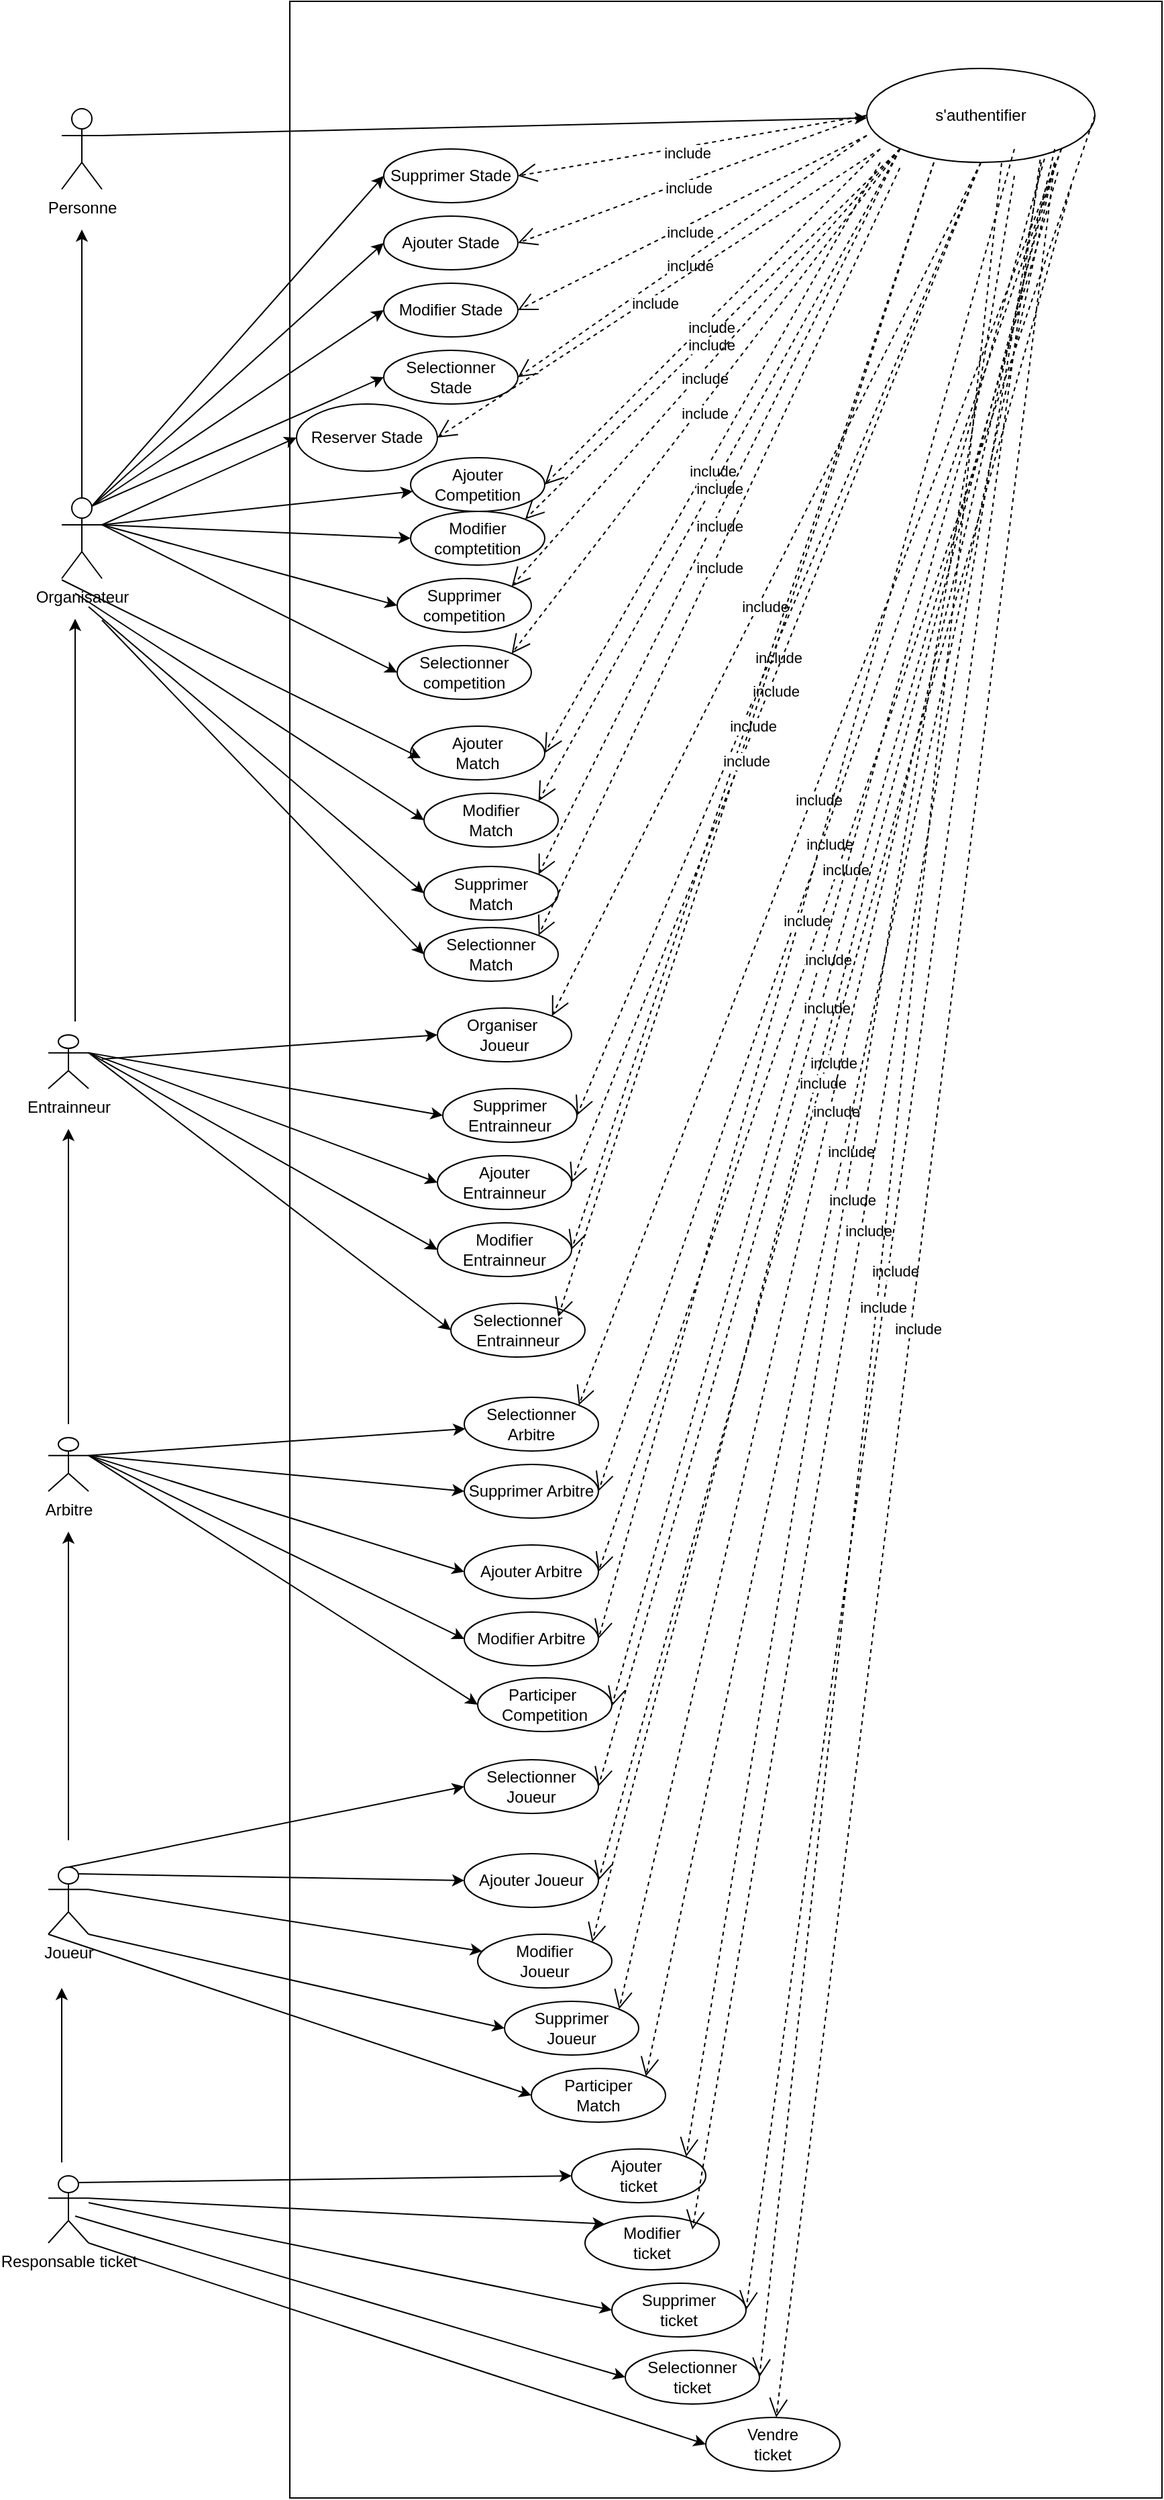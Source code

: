 <mxfile version="14.7.6" type="device"><diagram id="BFtwKaD_Shq4xfTnqnjO" name="Page-1"><mxGraphModel dx="1384" dy="1864" grid="1" gridSize="10" guides="1" tooltips="1" connect="1" arrows="1" fold="1" page="1" pageScale="1" pageWidth="827" pageHeight="1169" math="0" shadow="0"><root><mxCell id="0"/><mxCell id="1" parent="0"/><mxCell id="qmu4QBYKzHDOwjmACFGJ-2" value="" style="edgeStyle=orthogonalEdgeStyle;rounded=0;orthogonalLoop=1;jettySize=auto;html=1;" parent="1" edge="1"><mxGeometry relative="1" as="geometry"><mxPoint x="95" y="250" as="sourcePoint"/><mxPoint x="95" y="90" as="targetPoint"/><Array as="points"><mxPoint x="95" y="300"/><mxPoint x="95" y="300"/></Array></mxGeometry></mxCell><mxCell id="fmHfPRKof_HmlNa8m2_e-1" value="Personne&lt;br&gt;" style="shape=umlActor;verticalLabelPosition=bottom;verticalAlign=top;html=1;outlineConnect=0;" parent="1" vertex="1"><mxGeometry x="80" width="30" height="60" as="geometry"/></mxCell><mxCell id="fmHfPRKof_HmlNa8m2_e-6" value="" style="rounded=0;whiteSpace=wrap;html=1;" parent="1" vertex="1"><mxGeometry x="250" y="-80" width="650" height="1860" as="geometry"/></mxCell><mxCell id="fmHfPRKof_HmlNa8m2_e-7" value="" style="endArrow=classic;html=1;exitX=1;exitY=0.333;exitDx=0;exitDy=0;exitPerimeter=0;" parent="1" source="fmHfPRKof_HmlNa8m2_e-1" target="fmHfPRKof_HmlNa8m2_e-8" edge="1"><mxGeometry width="50" height="50" relative="1" as="geometry"><mxPoint x="440" y="500" as="sourcePoint"/><mxPoint x="490" y="450" as="targetPoint"/></mxGeometry></mxCell><mxCell id="fmHfPRKof_HmlNa8m2_e-8" value="s'authentifier" style="ellipse;whiteSpace=wrap;html=1;align=center;" parent="1" vertex="1"><mxGeometry x="680" y="-30" width="170" height="70" as="geometry"/></mxCell><mxCell id="qmu4QBYKzHDOwjmACFGJ-39" value="" style="edgeStyle=orthogonalEdgeStyle;rounded=0;orthogonalLoop=1;jettySize=auto;html=1;" parent="1" edge="1"><mxGeometry relative="1" as="geometry"><mxPoint x="90" y="680" as="sourcePoint"/><mxPoint x="90" y="380" as="targetPoint"/><Array as="points"><mxPoint x="90" y="680"/></Array></mxGeometry></mxCell><mxCell id="qmu4QBYKzHDOwjmACFGJ-1" value="Organisateur" style="shape=umlActor;verticalLabelPosition=bottom;verticalAlign=top;html=1;outlineConnect=0;" parent="1" vertex="1"><mxGeometry x="80" y="290" width="30" height="60" as="geometry"/></mxCell><mxCell id="qmu4QBYKzHDOwjmACFGJ-3" value="Ajouter Arbitre" style="ellipse;whiteSpace=wrap;html=1;align=center;" parent="1" vertex="1"><mxGeometry x="380" y="1070" width="100" height="40" as="geometry"/></mxCell><mxCell id="qmu4QBYKzHDOwjmACFGJ-4" value="Selectionner competition" style="ellipse;whiteSpace=wrap;html=1;align=center;" parent="1" vertex="1"><mxGeometry x="330" y="400" width="100" height="40" as="geometry"/></mxCell><mxCell id="qmu4QBYKzHDOwjmACFGJ-5" value="Supprimer competition" style="ellipse;whiteSpace=wrap;html=1;align=center;" parent="1" vertex="1"><mxGeometry x="330" y="350" width="100" height="40" as="geometry"/></mxCell><mxCell id="qmu4QBYKzHDOwjmACFGJ-6" value="Modifier comptetition" style="ellipse;whiteSpace=wrap;html=1;align=center;" parent="1" vertex="1"><mxGeometry x="340" y="300" width="100" height="40" as="geometry"/></mxCell><mxCell id="qmu4QBYKzHDOwjmACFGJ-7" value="Ajouter Competition" style="ellipse;whiteSpace=wrap;html=1;align=center;" parent="1" vertex="1"><mxGeometry x="340" y="260" width="100" height="40" as="geometry"/></mxCell><mxCell id="qmu4QBYKzHDOwjmACFGJ-8" value="" style="endArrow=classic;html=1;exitX=1;exitY=0.333;exitDx=0;exitDy=0;exitPerimeter=0;" parent="1" source="qmu4QBYKzHDOwjmACFGJ-1" target="qmu4QBYKzHDOwjmACFGJ-7" edge="1"><mxGeometry width="50" height="50" relative="1" as="geometry"><mxPoint x="390" y="290" as="sourcePoint"/><mxPoint x="440" y="240" as="targetPoint"/></mxGeometry></mxCell><mxCell id="qmu4QBYKzHDOwjmACFGJ-9" value="" style="endArrow=classic;html=1;exitX=1;exitY=0.333;exitDx=0;exitDy=0;exitPerimeter=0;entryX=0;entryY=0.5;entryDx=0;entryDy=0;" parent="1" source="qmu4QBYKzHDOwjmACFGJ-1" target="qmu4QBYKzHDOwjmACFGJ-6" edge="1"><mxGeometry width="50" height="50" relative="1" as="geometry"><mxPoint x="120" y="320" as="sourcePoint"/><mxPoint x="352.913" y="286.727" as="targetPoint"/></mxGeometry></mxCell><mxCell id="qmu4QBYKzHDOwjmACFGJ-10" value="" style="endArrow=classic;html=1;entryX=0;entryY=0.5;entryDx=0;entryDy=0;" parent="1" target="qmu4QBYKzHDOwjmACFGJ-5" edge="1"><mxGeometry width="50" height="50" relative="1" as="geometry"><mxPoint x="110" y="310" as="sourcePoint"/><mxPoint x="362.913" y="296.727" as="targetPoint"/></mxGeometry></mxCell><mxCell id="qmu4QBYKzHDOwjmACFGJ-11" value="" style="endArrow=classic;html=1;exitX=1;exitY=0.333;exitDx=0;exitDy=0;exitPerimeter=0;entryX=0;entryY=0.5;entryDx=0;entryDy=0;" parent="1" source="qmu4QBYKzHDOwjmACFGJ-1" target="qmu4QBYKzHDOwjmACFGJ-4" edge="1"><mxGeometry width="50" height="50" relative="1" as="geometry"><mxPoint x="140" y="340" as="sourcePoint"/><mxPoint x="372.913" y="306.727" as="targetPoint"/></mxGeometry></mxCell><mxCell id="qmu4QBYKzHDOwjmACFGJ-12" value="Selectionner&lt;br&gt;Arbitre" style="ellipse;whiteSpace=wrap;html=1;align=center;" parent="1" vertex="1"><mxGeometry x="380" y="960" width="100" height="40" as="geometry"/></mxCell><mxCell id="qmu4QBYKzHDOwjmACFGJ-13" value="Supprimer Arbitre" style="ellipse;whiteSpace=wrap;html=1;align=center;" parent="1" vertex="1"><mxGeometry x="380" y="1010" width="100" height="40" as="geometry"/></mxCell><mxCell id="qmu4QBYKzHDOwjmACFGJ-14" value="Modifier Arbitre" style="ellipse;whiteSpace=wrap;html=1;align=center;" parent="1" vertex="1"><mxGeometry x="380" y="1120" width="100" height="40" as="geometry"/></mxCell><mxCell id="qmu4QBYKzHDOwjmACFGJ-19" value="Ajouter&lt;br&gt;Match" style="ellipse;whiteSpace=wrap;html=1;align=center;" parent="1" vertex="1"><mxGeometry x="340" y="460" width="100" height="40" as="geometry"/></mxCell><mxCell id="qmu4QBYKzHDOwjmACFGJ-20" value="Selectionner&lt;br&gt;Match" style="ellipse;whiteSpace=wrap;html=1;align=center;" parent="1" vertex="1"><mxGeometry x="350" y="610" width="100" height="40" as="geometry"/></mxCell><mxCell id="qmu4QBYKzHDOwjmACFGJ-21" value="Modifier&lt;br&gt;Match" style="ellipse;whiteSpace=wrap;html=1;align=center;" parent="1" vertex="1"><mxGeometry x="350" y="510" width="100" height="40" as="geometry"/></mxCell><mxCell id="qmu4QBYKzHDOwjmACFGJ-22" value="Supprimer&lt;br&gt;Match" style="ellipse;whiteSpace=wrap;html=1;align=center;" parent="1" vertex="1"><mxGeometry x="350" y="564.5" width="100" height="40" as="geometry"/></mxCell><mxCell id="qmu4QBYKzHDOwjmACFGJ-23" value="" style="endArrow=classic;html=1;entryX=0.076;entryY=0.595;entryDx=0;entryDy=0;entryPerimeter=0;" parent="1" target="qmu4QBYKzHDOwjmACFGJ-19" edge="1"><mxGeometry width="50" height="50" relative="1" as="geometry"><mxPoint x="80" y="351" as="sourcePoint"/><mxPoint x="333.6" y="647.4" as="targetPoint"/></mxGeometry></mxCell><mxCell id="qmu4QBYKzHDOwjmACFGJ-27" value="" style="endArrow=classic;html=1;entryX=0;entryY=0.5;entryDx=0;entryDy=0;" parent="1" target="qmu4QBYKzHDOwjmACFGJ-21" edge="1"><mxGeometry width="50" height="50" relative="1" as="geometry"><mxPoint x="90" y="361" as="sourcePoint"/><mxPoint x="320" y="790" as="targetPoint"/></mxGeometry></mxCell><mxCell id="qmu4QBYKzHDOwjmACFGJ-28" value="" style="endArrow=classic;html=1;entryX=0;entryY=0.5;entryDx=0;entryDy=0;" parent="1" target="qmu4QBYKzHDOwjmACFGJ-22" edge="1"><mxGeometry width="50" height="50" relative="1" as="geometry"><mxPoint x="100" y="371" as="sourcePoint"/><mxPoint x="330" y="800" as="targetPoint"/></mxGeometry></mxCell><mxCell id="qmu4QBYKzHDOwjmACFGJ-29" value="Ajouter Stade" style="ellipse;whiteSpace=wrap;html=1;align=center;" parent="1" vertex="1"><mxGeometry x="320" y="80" width="100" height="40" as="geometry"/></mxCell><mxCell id="qmu4QBYKzHDOwjmACFGJ-30" value="Supprimer Stade" style="ellipse;whiteSpace=wrap;html=1;align=center;" parent="1" vertex="1"><mxGeometry x="320" y="30" width="100" height="40" as="geometry"/></mxCell><mxCell id="qmu4QBYKzHDOwjmACFGJ-31" value="Modifier Stade" style="ellipse;whiteSpace=wrap;html=1;align=center;" parent="1" vertex="1"><mxGeometry x="320" y="130" width="100" height="40" as="geometry"/></mxCell><mxCell id="qmu4QBYKzHDOwjmACFGJ-32" value="Selectionner&lt;br&gt;Stade" style="ellipse;whiteSpace=wrap;html=1;align=center;" parent="1" vertex="1"><mxGeometry x="320" y="180" width="100" height="40" as="geometry"/></mxCell><mxCell id="qmu4QBYKzHDOwjmACFGJ-33" value="" style="endArrow=classic;html=1;exitX=0.75;exitY=0.1;exitDx=0;exitDy=0;exitPerimeter=0;entryX=0;entryY=0.5;entryDx=0;entryDy=0;" parent="1" source="qmu4QBYKzHDOwjmACFGJ-1" target="qmu4QBYKzHDOwjmACFGJ-30" edge="1"><mxGeometry width="50" height="50" relative="1" as="geometry"><mxPoint x="390" y="280" as="sourcePoint"/><mxPoint x="440" y="230" as="targetPoint"/></mxGeometry></mxCell><mxCell id="qmu4QBYKzHDOwjmACFGJ-34" value="" style="endArrow=classic;html=1;exitX=0.75;exitY=0.1;exitDx=0;exitDy=0;exitPerimeter=0;entryX=0;entryY=0.5;entryDx=0;entryDy=0;" parent="1" source="qmu4QBYKzHDOwjmACFGJ-1" target="qmu4QBYKzHDOwjmACFGJ-29" edge="1"><mxGeometry width="50" height="50" relative="1" as="geometry"><mxPoint x="390" y="280" as="sourcePoint"/><mxPoint x="440" y="230" as="targetPoint"/></mxGeometry></mxCell><mxCell id="qmu4QBYKzHDOwjmACFGJ-36" value="" style="endArrow=classic;html=1;exitX=0.75;exitY=0.1;exitDx=0;exitDy=0;exitPerimeter=0;" parent="1" source="qmu4QBYKzHDOwjmACFGJ-1" edge="1"><mxGeometry width="50" height="50" relative="1" as="geometry"><mxPoint x="390" y="280" as="sourcePoint"/><mxPoint x="320" y="150" as="targetPoint"/></mxGeometry></mxCell><mxCell id="qmu4QBYKzHDOwjmACFGJ-37" value="" style="endArrow=classic;html=1;exitX=0.75;exitY=0.1;exitDx=0;exitDy=0;exitPerimeter=0;entryX=0;entryY=0.5;entryDx=0;entryDy=0;" parent="1" source="qmu4QBYKzHDOwjmACFGJ-1" target="qmu4QBYKzHDOwjmACFGJ-32" edge="1"><mxGeometry width="50" height="50" relative="1" as="geometry"><mxPoint x="390" y="280" as="sourcePoint"/><mxPoint x="440" y="230" as="targetPoint"/></mxGeometry></mxCell><mxCell id="qmu4QBYKzHDOwjmACFGJ-52" value="" style="edgeStyle=orthogonalEdgeStyle;rounded=0;orthogonalLoop=1;jettySize=auto;html=1;" parent="1" edge="1"><mxGeometry relative="1" as="geometry"><mxPoint x="85" y="980" as="sourcePoint"/><mxPoint x="85" y="760" as="targetPoint"/><Array as="points"><mxPoint x="85" y="760"/><mxPoint x="85" y="760"/></Array></mxGeometry></mxCell><mxCell id="qmu4QBYKzHDOwjmACFGJ-38" value="Entrainneur&lt;br&gt;" style="shape=umlActor;verticalLabelPosition=bottom;verticalAlign=top;html=1;outlineConnect=0;" parent="1" vertex="1"><mxGeometry x="70" y="690" width="30" height="40" as="geometry"/></mxCell><mxCell id="qmu4QBYKzHDOwjmACFGJ-40" value="Supprimer&lt;br&gt;Entrainneur" style="ellipse;whiteSpace=wrap;html=1;align=center;" parent="1" vertex="1"><mxGeometry x="364" y="730" width="100" height="40" as="geometry"/></mxCell><mxCell id="qmu4QBYKzHDOwjmACFGJ-41" value="Ajouter&lt;br&gt;Entrainneur" style="ellipse;whiteSpace=wrap;html=1;align=center;" parent="1" vertex="1"><mxGeometry x="360" y="780" width="100" height="40" as="geometry"/></mxCell><mxCell id="qmu4QBYKzHDOwjmACFGJ-42" value="Modifier&lt;br&gt;Entrainneur" style="ellipse;whiteSpace=wrap;html=1;align=center;" parent="1" vertex="1"><mxGeometry x="360" y="830" width="100" height="40" as="geometry"/></mxCell><mxCell id="qmu4QBYKzHDOwjmACFGJ-43" value="Selectionner&lt;br&gt;Entrainneur" style="ellipse;whiteSpace=wrap;html=1;align=center;" parent="1" vertex="1"><mxGeometry x="370" y="890" width="100" height="40" as="geometry"/></mxCell><mxCell id="qmu4QBYKzHDOwjmACFGJ-44" value="" style="endArrow=classic;html=1;exitX=1;exitY=0.333;exitDx=0;exitDy=0;exitPerimeter=0;entryX=0;entryY=0.5;entryDx=0;entryDy=0;" parent="1" source="qmu4QBYKzHDOwjmACFGJ-38" target="qmu4QBYKzHDOwjmACFGJ-40" edge="1"><mxGeometry width="50" height="50" relative="1" as="geometry"><mxPoint x="390" y="940" as="sourcePoint"/><mxPoint x="440" y="890" as="targetPoint"/></mxGeometry></mxCell><mxCell id="qmu4QBYKzHDOwjmACFGJ-45" value="" style="endArrow=classic;html=1;exitX=1;exitY=0.333;exitDx=0;exitDy=0;exitPerimeter=0;entryX=0;entryY=0.5;entryDx=0;entryDy=0;" parent="1" source="qmu4QBYKzHDOwjmACFGJ-38" target="qmu4QBYKzHDOwjmACFGJ-41" edge="1"><mxGeometry width="50" height="50" relative="1" as="geometry"><mxPoint x="390" y="940" as="sourcePoint"/><mxPoint x="440" y="890" as="targetPoint"/></mxGeometry></mxCell><mxCell id="qmu4QBYKzHDOwjmACFGJ-46" value="" style="endArrow=classic;html=1;exitX=1;exitY=0.333;exitDx=0;exitDy=0;exitPerimeter=0;entryX=0;entryY=0.5;entryDx=0;entryDy=0;" parent="1" source="qmu4QBYKzHDOwjmACFGJ-38" target="qmu4QBYKzHDOwjmACFGJ-42" edge="1"><mxGeometry width="50" height="50" relative="1" as="geometry"><mxPoint x="390" y="940" as="sourcePoint"/><mxPoint x="440" y="890" as="targetPoint"/></mxGeometry></mxCell><mxCell id="qmu4QBYKzHDOwjmACFGJ-47" value="" style="endArrow=classic;html=1;entryX=0;entryY=0.5;entryDx=0;entryDy=0;exitX=1;exitY=0.333;exitDx=0;exitDy=0;exitPerimeter=0;" parent="1" source="qmu4QBYKzHDOwjmACFGJ-38" target="qmu4QBYKzHDOwjmACFGJ-43" edge="1"><mxGeometry width="50" height="50" relative="1" as="geometry"><mxPoint x="390" y="940" as="sourcePoint"/><mxPoint x="440" y="890" as="targetPoint"/></mxGeometry></mxCell><mxCell id="qmu4QBYKzHDOwjmACFGJ-50" value="" style="endArrow=classic;html=1;entryX=0;entryY=0.5;entryDx=0;entryDy=0;" parent="1" target="qmu4QBYKzHDOwjmACFGJ-20" edge="1"><mxGeometry width="50" height="50" relative="1" as="geometry"><mxPoint x="110" y="381" as="sourcePoint"/><mxPoint x="324" y="595" as="targetPoint"/></mxGeometry></mxCell><mxCell id="qmu4QBYKzHDOwjmACFGJ-62" value="" style="edgeStyle=orthogonalEdgeStyle;rounded=0;orthogonalLoop=1;jettySize=auto;html=1;" parent="1" edge="1"><mxGeometry relative="1" as="geometry"><mxPoint x="85" y="1290" as="sourcePoint"/><mxPoint x="85" y="1060" as="targetPoint"/><Array as="points"><mxPoint x="85" y="1130"/><mxPoint x="85" y="1130"/></Array></mxGeometry></mxCell><mxCell id="qmu4QBYKzHDOwjmACFGJ-51" value="Arbitre" style="shape=umlActor;verticalLabelPosition=bottom;verticalAlign=top;html=1;outlineConnect=0;" parent="1" vertex="1"><mxGeometry x="70" y="990" width="30" height="40" as="geometry"/></mxCell><mxCell id="qmu4QBYKzHDOwjmACFGJ-53" value="Participer&amp;nbsp;&lt;br&gt;Competition" style="ellipse;whiteSpace=wrap;html=1;align=center;" parent="1" vertex="1"><mxGeometry x="390" y="1169" width="100" height="40" as="geometry"/></mxCell><mxCell id="qmu4QBYKzHDOwjmACFGJ-54" value="" style="endArrow=classic;html=1;exitX=1;exitY=0.333;exitDx=0;exitDy=0;exitPerimeter=0;" parent="1" source="qmu4QBYKzHDOwjmACFGJ-51" target="qmu4QBYKzHDOwjmACFGJ-12" edge="1"><mxGeometry width="50" height="50" relative="1" as="geometry"><mxPoint x="390" y="1010" as="sourcePoint"/><mxPoint x="280" y="980" as="targetPoint"/></mxGeometry></mxCell><mxCell id="qmu4QBYKzHDOwjmACFGJ-55" value="" style="endArrow=classic;html=1;exitX=1;exitY=0.333;exitDx=0;exitDy=0;exitPerimeter=0;entryX=0;entryY=0.5;entryDx=0;entryDy=0;" parent="1" source="qmu4QBYKzHDOwjmACFGJ-51" target="qmu4QBYKzHDOwjmACFGJ-13" edge="1"><mxGeometry width="50" height="50" relative="1" as="geometry"><mxPoint x="390" y="1010" as="sourcePoint"/><mxPoint x="440" y="960" as="targetPoint"/></mxGeometry></mxCell><mxCell id="qmu4QBYKzHDOwjmACFGJ-56" value="" style="endArrow=classic;html=1;exitX=1;exitY=0.333;exitDx=0;exitDy=0;exitPerimeter=0;entryX=0;entryY=0.5;entryDx=0;entryDy=0;" parent="1" source="qmu4QBYKzHDOwjmACFGJ-51" target="qmu4QBYKzHDOwjmACFGJ-3" edge="1"><mxGeometry width="50" height="50" relative="1" as="geometry"><mxPoint x="390" y="1010" as="sourcePoint"/><mxPoint x="440" y="960" as="targetPoint"/></mxGeometry></mxCell><mxCell id="qmu4QBYKzHDOwjmACFGJ-57" value="" style="endArrow=classic;html=1;exitX=1;exitY=0.333;exitDx=0;exitDy=0;exitPerimeter=0;entryX=0;entryY=0.5;entryDx=0;entryDy=0;" parent="1" source="qmu4QBYKzHDOwjmACFGJ-51" target="qmu4QBYKzHDOwjmACFGJ-14" edge="1"><mxGeometry width="50" height="50" relative="1" as="geometry"><mxPoint x="390" y="1010" as="sourcePoint"/><mxPoint x="440" y="960" as="targetPoint"/></mxGeometry></mxCell><mxCell id="qmu4QBYKzHDOwjmACFGJ-58" value="" style="endArrow=classic;html=1;exitX=1;exitY=0.333;exitDx=0;exitDy=0;exitPerimeter=0;entryX=0;entryY=0.5;entryDx=0;entryDy=0;" parent="1" source="qmu4QBYKzHDOwjmACFGJ-51" target="qmu4QBYKzHDOwjmACFGJ-53" edge="1"><mxGeometry width="50" height="50" relative="1" as="geometry"><mxPoint x="390" y="1010" as="sourcePoint"/><mxPoint x="270" y="1180" as="targetPoint"/></mxGeometry></mxCell><mxCell id="qmu4QBYKzHDOwjmACFGJ-59" value="Organiser&amp;nbsp;&lt;br&gt;Joueur" style="ellipse;whiteSpace=wrap;html=1;align=center;" parent="1" vertex="1"><mxGeometry x="360" y="670" width="100" height="40" as="geometry"/></mxCell><mxCell id="qmu4QBYKzHDOwjmACFGJ-60" value="" style="endArrow=classic;html=1;entryX=0;entryY=0.5;entryDx=0;entryDy=0;" parent="1" target="qmu4QBYKzHDOwjmACFGJ-59" edge="1"><mxGeometry width="50" height="50" relative="1" as="geometry"><mxPoint x="110" y="708" as="sourcePoint"/><mxPoint x="440" y="760" as="targetPoint"/></mxGeometry></mxCell><mxCell id="qmu4QBYKzHDOwjmACFGJ-75" value="" style="edgeStyle=orthogonalEdgeStyle;rounded=0;orthogonalLoop=1;jettySize=auto;html=1;" parent="1" edge="1"><mxGeometry relative="1" as="geometry"><mxPoint x="80" y="1530" as="sourcePoint"/><mxPoint x="80" y="1400" as="targetPoint"/><Array as="points"><mxPoint x="80" y="1460"/><mxPoint x="80" y="1460"/></Array></mxGeometry></mxCell><mxCell id="qmu4QBYKzHDOwjmACFGJ-61" value="Joueur" style="shape=umlActor;verticalLabelPosition=bottom;verticalAlign=top;html=1;outlineConnect=0;" parent="1" vertex="1"><mxGeometry x="70" y="1310" width="30" height="50" as="geometry"/></mxCell><mxCell id="qmu4QBYKzHDOwjmACFGJ-63" value="Selectionner Joueur" style="ellipse;whiteSpace=wrap;html=1;align=center;" parent="1" vertex="1"><mxGeometry x="380" y="1230" width="100" height="40" as="geometry"/></mxCell><mxCell id="qmu4QBYKzHDOwjmACFGJ-64" value="Ajouter Joueur" style="ellipse;whiteSpace=wrap;html=1;align=center;" parent="1" vertex="1"><mxGeometry x="380" y="1300" width="100" height="40" as="geometry"/></mxCell><mxCell id="qmu4QBYKzHDOwjmACFGJ-65" value="Modifier&lt;br&gt;Joueur" style="ellipse;whiteSpace=wrap;html=1;align=center;" parent="1" vertex="1"><mxGeometry x="390" y="1360" width="100" height="40" as="geometry"/></mxCell><mxCell id="qmu4QBYKzHDOwjmACFGJ-66" value="Supprimer&lt;br&gt;Joueur" style="ellipse;whiteSpace=wrap;html=1;align=center;" parent="1" vertex="1"><mxGeometry x="410" y="1410" width="100" height="40" as="geometry"/></mxCell><mxCell id="qmu4QBYKzHDOwjmACFGJ-67" value="Participer&lt;br&gt;Match" style="ellipse;whiteSpace=wrap;html=1;align=center;" parent="1" vertex="1"><mxGeometry x="430" y="1460" width="100" height="40" as="geometry"/></mxCell><mxCell id="qmu4QBYKzHDOwjmACFGJ-68" value="" style="endArrow=classic;html=1;exitX=0.5;exitY=0;exitDx=0;exitDy=0;exitPerimeter=0;entryX=0;entryY=0.5;entryDx=0;entryDy=0;" parent="1" source="qmu4QBYKzHDOwjmACFGJ-61" target="qmu4QBYKzHDOwjmACFGJ-63" edge="1"><mxGeometry width="50" height="50" relative="1" as="geometry"><mxPoint x="390" y="1240" as="sourcePoint"/><mxPoint x="440" y="1190" as="targetPoint"/></mxGeometry></mxCell><mxCell id="qmu4QBYKzHDOwjmACFGJ-69" value="" style="endArrow=classic;html=1;exitX=0.75;exitY=0.1;exitDx=0;exitDy=0;exitPerimeter=0;entryX=0;entryY=0.5;entryDx=0;entryDy=0;" parent="1" source="qmu4QBYKzHDOwjmACFGJ-61" target="qmu4QBYKzHDOwjmACFGJ-64" edge="1"><mxGeometry width="50" height="50" relative="1" as="geometry"><mxPoint x="390" y="1240" as="sourcePoint"/><mxPoint x="440" y="1190" as="targetPoint"/></mxGeometry></mxCell><mxCell id="qmu4QBYKzHDOwjmACFGJ-70" value="" style="endArrow=classic;html=1;exitX=1;exitY=0.333;exitDx=0;exitDy=0;exitPerimeter=0;" parent="1" source="qmu4QBYKzHDOwjmACFGJ-61" target="qmu4QBYKzHDOwjmACFGJ-65" edge="1"><mxGeometry width="50" height="50" relative="1" as="geometry"><mxPoint x="390" y="1240" as="sourcePoint"/><mxPoint x="440" y="1190" as="targetPoint"/></mxGeometry></mxCell><mxCell id="qmu4QBYKzHDOwjmACFGJ-71" value="" style="endArrow=classic;html=1;exitX=1;exitY=1;exitDx=0;exitDy=0;exitPerimeter=0;entryX=0;entryY=0.5;entryDx=0;entryDy=0;" parent="1" source="qmu4QBYKzHDOwjmACFGJ-61" target="qmu4QBYKzHDOwjmACFGJ-66" edge="1"><mxGeometry width="50" height="50" relative="1" as="geometry"><mxPoint x="390" y="1240" as="sourcePoint"/><mxPoint x="440" y="1190" as="targetPoint"/></mxGeometry></mxCell><mxCell id="qmu4QBYKzHDOwjmACFGJ-72" value="" style="endArrow=classic;html=1;exitX=0;exitY=1;exitDx=0;exitDy=0;exitPerimeter=0;entryX=0;entryY=0.5;entryDx=0;entryDy=0;" parent="1" source="qmu4QBYKzHDOwjmACFGJ-61" target="qmu4QBYKzHDOwjmACFGJ-67" edge="1"><mxGeometry width="50" height="50" relative="1" as="geometry"><mxPoint x="390" y="1240" as="sourcePoint"/><mxPoint x="440" y="1190" as="targetPoint"/></mxGeometry></mxCell><mxCell id="qmu4QBYKzHDOwjmACFGJ-74" value="Responsable ticket" style="shape=umlActor;verticalLabelPosition=bottom;verticalAlign=top;html=1;outlineConnect=0;" parent="1" vertex="1"><mxGeometry x="70" y="1540" width="30" height="50" as="geometry"/></mxCell><mxCell id="qmu4QBYKzHDOwjmACFGJ-76" value="Ajouter&amp;nbsp;&lt;br&gt;ticket" style="ellipse;whiteSpace=wrap;html=1;align=center;" parent="1" vertex="1"><mxGeometry x="460" y="1520" width="100" height="40" as="geometry"/></mxCell><mxCell id="qmu4QBYKzHDOwjmACFGJ-77" value="Selectionner&lt;br&gt;ticket" style="ellipse;whiteSpace=wrap;html=1;align=center;" parent="1" vertex="1"><mxGeometry x="500" y="1670" width="100" height="40" as="geometry"/></mxCell><mxCell id="qmu4QBYKzHDOwjmACFGJ-78" value="Modifier&lt;br&gt;ticket" style="ellipse;whiteSpace=wrap;html=1;align=center;" parent="1" vertex="1"><mxGeometry x="470" y="1570" width="100" height="40" as="geometry"/></mxCell><mxCell id="qmu4QBYKzHDOwjmACFGJ-79" value="Supprimer&lt;br&gt;ticket" style="ellipse;whiteSpace=wrap;html=1;align=center;" parent="1" vertex="1"><mxGeometry x="490" y="1620" width="100" height="40" as="geometry"/></mxCell><mxCell id="qmu4QBYKzHDOwjmACFGJ-80" value="Vendre&lt;br&gt;ticket" style="ellipse;whiteSpace=wrap;html=1;align=center;" parent="1" vertex="1"><mxGeometry x="560" y="1720" width="100" height="40" as="geometry"/></mxCell><mxCell id="qmu4QBYKzHDOwjmACFGJ-81" value="" style="endArrow=classic;html=1;exitX=1;exitY=0.333;exitDx=0;exitDy=0;exitPerimeter=0;entryX=0;entryY=0;entryDx=0;entryDy=0;" parent="1" source="qmu4QBYKzHDOwjmACFGJ-74" target="qmu4QBYKzHDOwjmACFGJ-78" edge="1"><mxGeometry width="50" height="50" relative="1" as="geometry"><mxPoint x="390" y="1640" as="sourcePoint"/><mxPoint x="440" y="1590" as="targetPoint"/></mxGeometry></mxCell><mxCell id="qmu4QBYKzHDOwjmACFGJ-82" value="" style="endArrow=classic;html=1;entryX=0;entryY=0.5;entryDx=0;entryDy=0;" parent="1" target="qmu4QBYKzHDOwjmACFGJ-79" edge="1"><mxGeometry width="50" height="50" relative="1" as="geometry"><mxPoint x="100" y="1560" as="sourcePoint"/><mxPoint x="440" y="1590" as="targetPoint"/></mxGeometry></mxCell><mxCell id="qmu4QBYKzHDOwjmACFGJ-83" value="" style="endArrow=classic;html=1;entryX=0;entryY=0.5;entryDx=0;entryDy=0;" parent="1" target="qmu4QBYKzHDOwjmACFGJ-77" edge="1"><mxGeometry width="50" height="50" relative="1" as="geometry"><mxPoint x="90" y="1570" as="sourcePoint"/><mxPoint x="440" y="1590" as="targetPoint"/></mxGeometry></mxCell><mxCell id="qmu4QBYKzHDOwjmACFGJ-84" value="" style="endArrow=classic;html=1;exitX=1;exitY=1;exitDx=0;exitDy=0;exitPerimeter=0;entryX=0;entryY=0.5;entryDx=0;entryDy=0;" parent="1" source="qmu4QBYKzHDOwjmACFGJ-74" target="qmu4QBYKzHDOwjmACFGJ-80" edge="1"><mxGeometry width="50" height="50" relative="1" as="geometry"><mxPoint x="390" y="1640" as="sourcePoint"/><mxPoint x="440" y="1590" as="targetPoint"/></mxGeometry></mxCell><mxCell id="qmu4QBYKzHDOwjmACFGJ-85" value="include" style="endArrow=open;endSize=12;dashed=1;html=1;exitX=0;exitY=0.5;exitDx=0;exitDy=0;entryX=1;entryY=0.5;entryDx=0;entryDy=0;" parent="1" source="fmHfPRKof_HmlNa8m2_e-8" target="qmu4QBYKzHDOwjmACFGJ-30" edge="1"><mxGeometry x="0.033" y="5" width="160" relative="1" as="geometry"><mxPoint x="620" y="49.5" as="sourcePoint"/><mxPoint x="780" y="49.5" as="targetPoint"/><mxPoint as="offset"/></mxGeometry></mxCell><mxCell id="qmu4QBYKzHDOwjmACFGJ-86" value="include" style="endArrow=open;endSize=12;dashed=1;html=1;exitX=0;exitY=0.5;exitDx=0;exitDy=0;entryX=1;entryY=0.5;entryDx=0;entryDy=0;" parent="1" source="fmHfPRKof_HmlNa8m2_e-8" target="qmu4QBYKzHDOwjmACFGJ-29" edge="1"><mxGeometry x="0.033" y="5" width="160" relative="1" as="geometry"><mxPoint x="740" y="50" as="sourcePoint"/><mxPoint x="430" y="60" as="targetPoint"/><mxPoint as="offset"/></mxGeometry></mxCell><mxCell id="qmu4QBYKzHDOwjmACFGJ-87" value="include" style="endArrow=open;endSize=12;dashed=1;html=1;entryX=1;entryY=0.5;entryDx=0;entryDy=0;" parent="1" target="qmu4QBYKzHDOwjmACFGJ-31" edge="1"><mxGeometry x="0.033" y="5" width="160" relative="1" as="geometry"><mxPoint x="680" y="20" as="sourcePoint"/><mxPoint x="430" y="110" as="targetPoint"/><mxPoint as="offset"/></mxGeometry></mxCell><mxCell id="qmu4QBYKzHDOwjmACFGJ-88" value="include" style="endArrow=open;endSize=12;dashed=1;html=1;entryX=1;entryY=0.5;entryDx=0;entryDy=0;" parent="1" target="qmu4QBYKzHDOwjmACFGJ-32" edge="1"><mxGeometry x="0.033" y="5" width="160" relative="1" as="geometry"><mxPoint x="680" y="20" as="sourcePoint"/><mxPoint x="430" y="160" as="targetPoint"/><mxPoint as="offset"/></mxGeometry></mxCell><mxCell id="qmu4QBYKzHDOwjmACFGJ-89" value="include" style="endArrow=open;endSize=12;dashed=1;html=1;entryX=1;entryY=0.5;entryDx=0;entryDy=0;" parent="1" target="qmu4QBYKzHDOwjmACFGJ-7" edge="1"><mxGeometry x="0.033" y="5" width="160" relative="1" as="geometry"><mxPoint x="690" y="30" as="sourcePoint"/><mxPoint x="430" y="210" as="targetPoint"/><mxPoint as="offset"/></mxGeometry></mxCell><mxCell id="qmu4QBYKzHDOwjmACFGJ-90" value="include" style="endArrow=open;endSize=12;dashed=1;html=1;exitX=0;exitY=1;exitDx=0;exitDy=0;entryX=1;entryY=0;entryDx=0;entryDy=0;" parent="1" source="fmHfPRKof_HmlNa8m2_e-8" target="qmu4QBYKzHDOwjmACFGJ-6" edge="1"><mxGeometry x="0.033" y="5" width="160" relative="1" as="geometry"><mxPoint x="700" y="40" as="sourcePoint"/><mxPoint x="460" y="320" as="targetPoint"/><mxPoint as="offset"/></mxGeometry></mxCell><mxCell id="qmu4QBYKzHDOwjmACFGJ-91" value="include" style="endArrow=open;endSize=12;dashed=1;html=1;exitX=0;exitY=1;exitDx=0;exitDy=0;entryX=1;entryY=0;entryDx=0;entryDy=0;" parent="1" source="fmHfPRKof_HmlNa8m2_e-8" target="qmu4QBYKzHDOwjmACFGJ-5" edge="1"><mxGeometry x="0.033" y="5" width="160" relative="1" as="geometry"><mxPoint x="704.645" y="44.142" as="sourcePoint"/><mxPoint x="435.355" y="315.858" as="targetPoint"/><mxPoint as="offset"/></mxGeometry></mxCell><mxCell id="qmu4QBYKzHDOwjmACFGJ-92" value="include" style="endArrow=open;endSize=12;dashed=1;html=1;entryX=1;entryY=0;entryDx=0;entryDy=0;exitX=0;exitY=1;exitDx=0;exitDy=0;" parent="1" source="fmHfPRKof_HmlNa8m2_e-8" target="qmu4QBYKzHDOwjmACFGJ-4" edge="1"><mxGeometry x="0.033" y="5" width="160" relative="1" as="geometry"><mxPoint x="705" y="44" as="sourcePoint"/><mxPoint x="425.355" y="365.858" as="targetPoint"/><mxPoint as="offset"/></mxGeometry></mxCell><mxCell id="qmu4QBYKzHDOwjmACFGJ-93" value="include" style="endArrow=open;endSize=12;dashed=1;html=1;entryX=1;entryY=0.5;entryDx=0;entryDy=0;" parent="1" target="qmu4QBYKzHDOwjmACFGJ-19" edge="1"><mxGeometry x="0.033" y="5" width="160" relative="1" as="geometry"><mxPoint x="690" y="40" as="sourcePoint"/><mxPoint x="425.355" y="415.858" as="targetPoint"/><mxPoint as="offset"/></mxGeometry></mxCell><mxCell id="qmu4QBYKzHDOwjmACFGJ-94" value="include" style="endArrow=open;endSize=12;dashed=1;html=1;entryX=1;entryY=0;entryDx=0;entryDy=0;exitX=0;exitY=1;exitDx=0;exitDy=0;" parent="1" source="fmHfPRKof_HmlNa8m2_e-8" target="qmu4QBYKzHDOwjmACFGJ-21" edge="1"><mxGeometry x="0.033" y="5" width="160" relative="1" as="geometry"><mxPoint x="700" y="50" as="sourcePoint"/><mxPoint x="450" y="490" as="targetPoint"/><mxPoint as="offset"/></mxGeometry></mxCell><mxCell id="qmu4QBYKzHDOwjmACFGJ-95" value="include" style="endArrow=open;endSize=12;dashed=1;html=1;entryX=1;entryY=0;entryDx=0;entryDy=0;exitX=0;exitY=1;exitDx=0;exitDy=0;" parent="1" source="fmHfPRKof_HmlNa8m2_e-8" target="qmu4QBYKzHDOwjmACFGJ-22" edge="1"><mxGeometry x="0.033" y="5" width="160" relative="1" as="geometry"><mxPoint x="704.645" y="44.142" as="sourcePoint"/><mxPoint x="445.355" y="525.858" as="targetPoint"/><mxPoint as="offset"/></mxGeometry></mxCell><mxCell id="qmu4QBYKzHDOwjmACFGJ-96" value="include" style="endArrow=open;endSize=12;dashed=1;html=1;entryX=1;entryY=0;entryDx=0;entryDy=0;exitX=0;exitY=1;exitDx=0;exitDy=0;" parent="1" target="qmu4QBYKzHDOwjmACFGJ-20" edge="1"><mxGeometry x="0.033" y="5" width="160" relative="1" as="geometry"><mxPoint x="704.645" y="44.142" as="sourcePoint"/><mxPoint x="445.355" y="580.358" as="targetPoint"/><mxPoint as="offset"/></mxGeometry></mxCell><mxCell id="qmu4QBYKzHDOwjmACFGJ-97" value="include" style="endArrow=open;endSize=12;dashed=1;html=1;entryX=1;entryY=0;entryDx=0;entryDy=0;exitX=0.5;exitY=1;exitDx=0;exitDy=0;" parent="1" source="fmHfPRKof_HmlNa8m2_e-8" target="qmu4QBYKzHDOwjmACFGJ-59" edge="1"><mxGeometry x="0.033" y="5" width="160" relative="1" as="geometry"><mxPoint x="714.645" y="54.142" as="sourcePoint"/><mxPoint x="445.355" y="625.858" as="targetPoint"/><mxPoint as="offset"/></mxGeometry></mxCell><mxCell id="qmu4QBYKzHDOwjmACFGJ-98" value="include" style="endArrow=open;endSize=12;dashed=1;html=1;entryX=1;entryY=0.5;entryDx=0;entryDy=0;exitX=0.5;exitY=1;exitDx=0;exitDy=0;" parent="1" source="fmHfPRKof_HmlNa8m2_e-8" target="qmu4QBYKzHDOwjmACFGJ-40" edge="1"><mxGeometry x="0.033" y="5" width="160" relative="1" as="geometry"><mxPoint x="740" y="50" as="sourcePoint"/><mxPoint x="455.355" y="685.858" as="targetPoint"/><mxPoint as="offset"/></mxGeometry></mxCell><mxCell id="qmu4QBYKzHDOwjmACFGJ-99" value="include" style="endArrow=open;endSize=12;dashed=1;html=1;exitX=0.5;exitY=1;exitDx=0;exitDy=0;" parent="1" source="fmHfPRKof_HmlNa8m2_e-8" edge="1"><mxGeometry x="0.033" y="5" width="160" relative="1" as="geometry"><mxPoint x="740" y="50" as="sourcePoint"/><mxPoint x="460" y="800" as="targetPoint"/><mxPoint as="offset"/></mxGeometry></mxCell><mxCell id="qmu4QBYKzHDOwjmACFGJ-100" value="include" style="endArrow=open;endSize=12;dashed=1;html=1;entryX=1;entryY=0.5;entryDx=0;entryDy=0;" parent="1" target="qmu4QBYKzHDOwjmACFGJ-42" edge="1"><mxGeometry x="0.033" y="5" width="160" relative="1" as="geometry"><mxPoint x="730" y="40" as="sourcePoint"/><mxPoint x="470" y="810" as="targetPoint"/><mxPoint as="offset"/></mxGeometry></mxCell><mxCell id="qmu4QBYKzHDOwjmACFGJ-101" value="include" style="endArrow=open;endSize=12;dashed=1;html=1;" parent="1" edge="1"><mxGeometry x="0.033" y="5" width="160" relative="1" as="geometry"><mxPoint x="730" y="40" as="sourcePoint"/><mxPoint x="450" y="900" as="targetPoint"/><mxPoint as="offset"/></mxGeometry></mxCell><mxCell id="qmu4QBYKzHDOwjmACFGJ-102" value="include" style="endArrow=open;endSize=12;dashed=1;html=1;entryX=1;entryY=0;entryDx=0;entryDy=0;exitX=1;exitY=1;exitDx=0;exitDy=0;" parent="1" source="fmHfPRKof_HmlNa8m2_e-8" target="qmu4QBYKzHDOwjmACFGJ-12" edge="1"><mxGeometry x="0.033" y="5" width="160" relative="1" as="geometry"><mxPoint x="750" y="60" as="sourcePoint"/><mxPoint x="480" y="870" as="targetPoint"/><mxPoint as="offset"/></mxGeometry></mxCell><mxCell id="qmu4QBYKzHDOwjmACFGJ-103" value="include" style="endArrow=open;endSize=12;dashed=1;html=1;entryX=1;entryY=0.5;entryDx=0;entryDy=0;exitX=1;exitY=1;exitDx=0;exitDy=0;" parent="1" source="fmHfPRKof_HmlNa8m2_e-8" target="qmu4QBYKzHDOwjmACFGJ-13" edge="1"><mxGeometry x="0.033" y="5" width="160" relative="1" as="geometry"><mxPoint x="775.355" y="44.142" as="sourcePoint"/><mxPoint x="475.355" y="975.858" as="targetPoint"/><mxPoint as="offset"/></mxGeometry></mxCell><mxCell id="qmu4QBYKzHDOwjmACFGJ-104" value="include" style="endArrow=open;endSize=12;dashed=1;html=1;exitX=1;exitY=0.5;exitDx=0;exitDy=0;" parent="1" source="fmHfPRKof_HmlNa8m2_e-8" edge="1"><mxGeometry x="0.033" y="5" width="160" relative="1" as="geometry"><mxPoint x="775.355" y="44.142" as="sourcePoint"/><mxPoint x="480" y="1090" as="targetPoint"/><mxPoint as="offset"/></mxGeometry></mxCell><mxCell id="qmu4QBYKzHDOwjmACFGJ-105" value="include" style="endArrow=open;endSize=12;dashed=1;html=1;exitX=1;exitY=0.5;exitDx=0;exitDy=0;entryX=1;entryY=0.5;entryDx=0;entryDy=0;" parent="1" target="qmu4QBYKzHDOwjmACFGJ-14" edge="1"><mxGeometry x="0.033" y="5" width="160" relative="1" as="geometry"><mxPoint x="790" y="30" as="sourcePoint"/><mxPoint x="490" y="1100" as="targetPoint"/><mxPoint as="offset"/></mxGeometry></mxCell><mxCell id="qmu4QBYKzHDOwjmACFGJ-106" value="include" style="endArrow=open;endSize=12;dashed=1;html=1;exitX=0.779;exitY=0.96;exitDx=0;exitDy=0;exitPerimeter=0;" parent="1" source="fmHfPRKof_HmlNa8m2_e-8" edge="1"><mxGeometry x="0.033" y="5" width="160" relative="1" as="geometry"><mxPoint x="820" y="3.6" as="sourcePoint"/><mxPoint x="490" y="1190" as="targetPoint"/><mxPoint as="offset"/></mxGeometry></mxCell><mxCell id="qmu4QBYKzHDOwjmACFGJ-107" value="include" style="endArrow=open;endSize=12;dashed=1;html=1;exitX=0.779;exitY=0.96;exitDx=0;exitDy=0;exitPerimeter=0;entryX=1;entryY=0.5;entryDx=0;entryDy=0;" parent="1" target="qmu4QBYKzHDOwjmACFGJ-63" edge="1"><mxGeometry x="0.033" y="5" width="160" relative="1" as="geometry"><mxPoint x="822.43" y="47.2" as="sourcePoint"/><mxPoint x="500" y="1200" as="targetPoint"/><mxPoint as="offset"/></mxGeometry></mxCell><mxCell id="qmu4QBYKzHDOwjmACFGJ-108" value="include" style="endArrow=open;endSize=12;dashed=1;html=1;exitX=0.779;exitY=0.96;exitDx=0;exitDy=0;exitPerimeter=0;entryX=1;entryY=0.5;entryDx=0;entryDy=0;" parent="1" target="qmu4QBYKzHDOwjmACFGJ-64" edge="1"><mxGeometry x="0.033" y="5" width="160" relative="1" as="geometry"><mxPoint x="832.43" y="57.2" as="sourcePoint"/><mxPoint x="500" y="1270" as="targetPoint"/><mxPoint as="offset"/></mxGeometry></mxCell><mxCell id="qmu4QBYKzHDOwjmACFGJ-109" value="include" style="endArrow=open;endSize=12;dashed=1;html=1;entryX=1;entryY=0;entryDx=0;entryDy=0;" parent="1" target="qmu4QBYKzHDOwjmACFGJ-65" edge="1"><mxGeometry x="0.033" y="5" width="160" relative="1" as="geometry"><mxPoint x="820" y="40" as="sourcePoint"/><mxPoint x="490" y="1330" as="targetPoint"/><mxPoint as="offset"/></mxGeometry></mxCell><mxCell id="qmu4QBYKzHDOwjmACFGJ-110" value="include" style="endArrow=open;endSize=12;dashed=1;html=1;exitX=0.824;exitY=0.857;exitDx=0;exitDy=0;exitPerimeter=0;entryX=1;entryY=0;entryDx=0;entryDy=0;" parent="1" source="fmHfPRKof_HmlNa8m2_e-8" target="qmu4QBYKzHDOwjmACFGJ-66" edge="1"><mxGeometry x="0.033" y="5" width="160" relative="1" as="geometry"><mxPoint x="852.43" y="77.2" as="sourcePoint"/><mxPoint x="485.355" y="1375.858" as="targetPoint"/><mxPoint as="offset"/></mxGeometry></mxCell><mxCell id="qmu4QBYKzHDOwjmACFGJ-111" value="include" style="endArrow=open;endSize=12;dashed=1;html=1;entryX=1;entryY=0;entryDx=0;entryDy=0;" parent="1" target="qmu4QBYKzHDOwjmACFGJ-67" edge="1"><mxGeometry x="0.033" y="5" width="160" relative="1" as="geometry"><mxPoint x="820" y="40" as="sourcePoint"/><mxPoint x="505.355" y="1425.858" as="targetPoint"/><mxPoint as="offset"/></mxGeometry></mxCell><mxCell id="qmu4QBYKzHDOwjmACFGJ-112" value="" style="endArrow=classic;html=1;exitX=0.75;exitY=0.1;exitDx=0;exitDy=0;exitPerimeter=0;entryX=0;entryY=0.5;entryDx=0;entryDy=0;" parent="1" source="qmu4QBYKzHDOwjmACFGJ-74" target="qmu4QBYKzHDOwjmACFGJ-76" edge="1"><mxGeometry width="50" height="50" relative="1" as="geometry"><mxPoint x="110" y="1566.667" as="sourcePoint"/><mxPoint x="434.645" y="1585.858" as="targetPoint"/></mxGeometry></mxCell><mxCell id="qmu4QBYKzHDOwjmACFGJ-113" value="include" style="endArrow=open;endSize=12;dashed=1;html=1;entryX=1;entryY=0;entryDx=0;entryDy=0;" parent="1" target="qmu4QBYKzHDOwjmACFGJ-76" edge="1"><mxGeometry x="0.033" y="5" width="160" relative="1" as="geometry"><mxPoint x="790" y="50" as="sourcePoint"/><mxPoint x="525.355" y="1475.858" as="targetPoint"/><mxPoint as="offset"/></mxGeometry></mxCell><mxCell id="qmu4QBYKzHDOwjmACFGJ-114" value="include" style="endArrow=open;endSize=12;dashed=1;html=1;exitX=0.765;exitY=1;exitDx=0;exitDy=0;exitPerimeter=0;" parent="1" source="fmHfPRKof_HmlNa8m2_e-8" edge="1"><mxGeometry x="0.033" y="5" width="160" relative="1" as="geometry"><mxPoint x="882.43" y="107.2" as="sourcePoint"/><mxPoint x="550" y="1580" as="targetPoint"/><mxPoint as="offset"/></mxGeometry></mxCell><mxCell id="qmu4QBYKzHDOwjmACFGJ-115" value="include" style="endArrow=open;endSize=12;dashed=1;html=1;entryX=1;entryY=0.5;entryDx=0;entryDy=0;exitX=0.76;exitY=0.971;exitDx=0;exitDy=0;exitPerimeter=0;" parent="1" source="fmHfPRKof_HmlNa8m2_e-8" target="qmu4QBYKzHDOwjmACFGJ-79" edge="1"><mxGeometry x="0.033" y="5" width="160" relative="1" as="geometry"><mxPoint x="892.43" y="117.2" as="sourcePoint"/><mxPoint x="560" y="1590" as="targetPoint"/><mxPoint as="offset"/></mxGeometry></mxCell><mxCell id="qmu4QBYKzHDOwjmACFGJ-116" value="include" style="endArrow=open;endSize=12;dashed=1;html=1;exitX=0.591;exitY=1.006;exitDx=0;exitDy=0;exitPerimeter=0;" parent="1" source="fmHfPRKof_HmlNa8m2_e-8" edge="1"><mxGeometry x="0.033" y="5" width="160" relative="1" as="geometry"><mxPoint x="902.43" y="127.2" as="sourcePoint"/><mxPoint x="600" y="1690" as="targetPoint"/><mxPoint as="offset"/></mxGeometry></mxCell><mxCell id="qmu4QBYKzHDOwjmACFGJ-117" value="include" style="endArrow=open;endSize=12;dashed=1;html=1;" parent="1" target="qmu4QBYKzHDOwjmACFGJ-80" edge="1"><mxGeometry x="0.033" y="5" width="160" relative="1" as="geometry"><mxPoint x="820" y="40" as="sourcePoint"/><mxPoint x="610" y="1700" as="targetPoint"/><mxPoint as="offset"/></mxGeometry></mxCell><mxCell id="iFPN2mKkJPYko19GWD63-12" value="Reserver Stade" style="ellipse;whiteSpace=wrap;html=1;align=center;" vertex="1" parent="1"><mxGeometry x="255" y="220" width="105" height="50" as="geometry"/></mxCell><mxCell id="iFPN2mKkJPYko19GWD63-13" value="" style="endArrow=classic;html=1;entryX=0;entryY=0.5;entryDx=0;entryDy=0;" edge="1" parent="1" target="iFPN2mKkJPYko19GWD63-12"><mxGeometry width="50" height="50" relative="1" as="geometry"><mxPoint x="110" y="310" as="sourcePoint"/><mxPoint x="550" y="150" as="targetPoint"/></mxGeometry></mxCell><mxCell id="iFPN2mKkJPYko19GWD63-14" value="include" style="endArrow=open;endSize=12;dashed=1;html=1;entryX=1;entryY=0.5;entryDx=0;entryDy=0;" edge="1" parent="1" target="iFPN2mKkJPYko19GWD63-12"><mxGeometry x="0.033" y="5" width="160" relative="1" as="geometry"><mxPoint x="690" y="30" as="sourcePoint"/><mxPoint x="430" y="210" as="targetPoint"/><mxPoint as="offset"/></mxGeometry></mxCell></root></mxGraphModel></diagram></mxfile>
